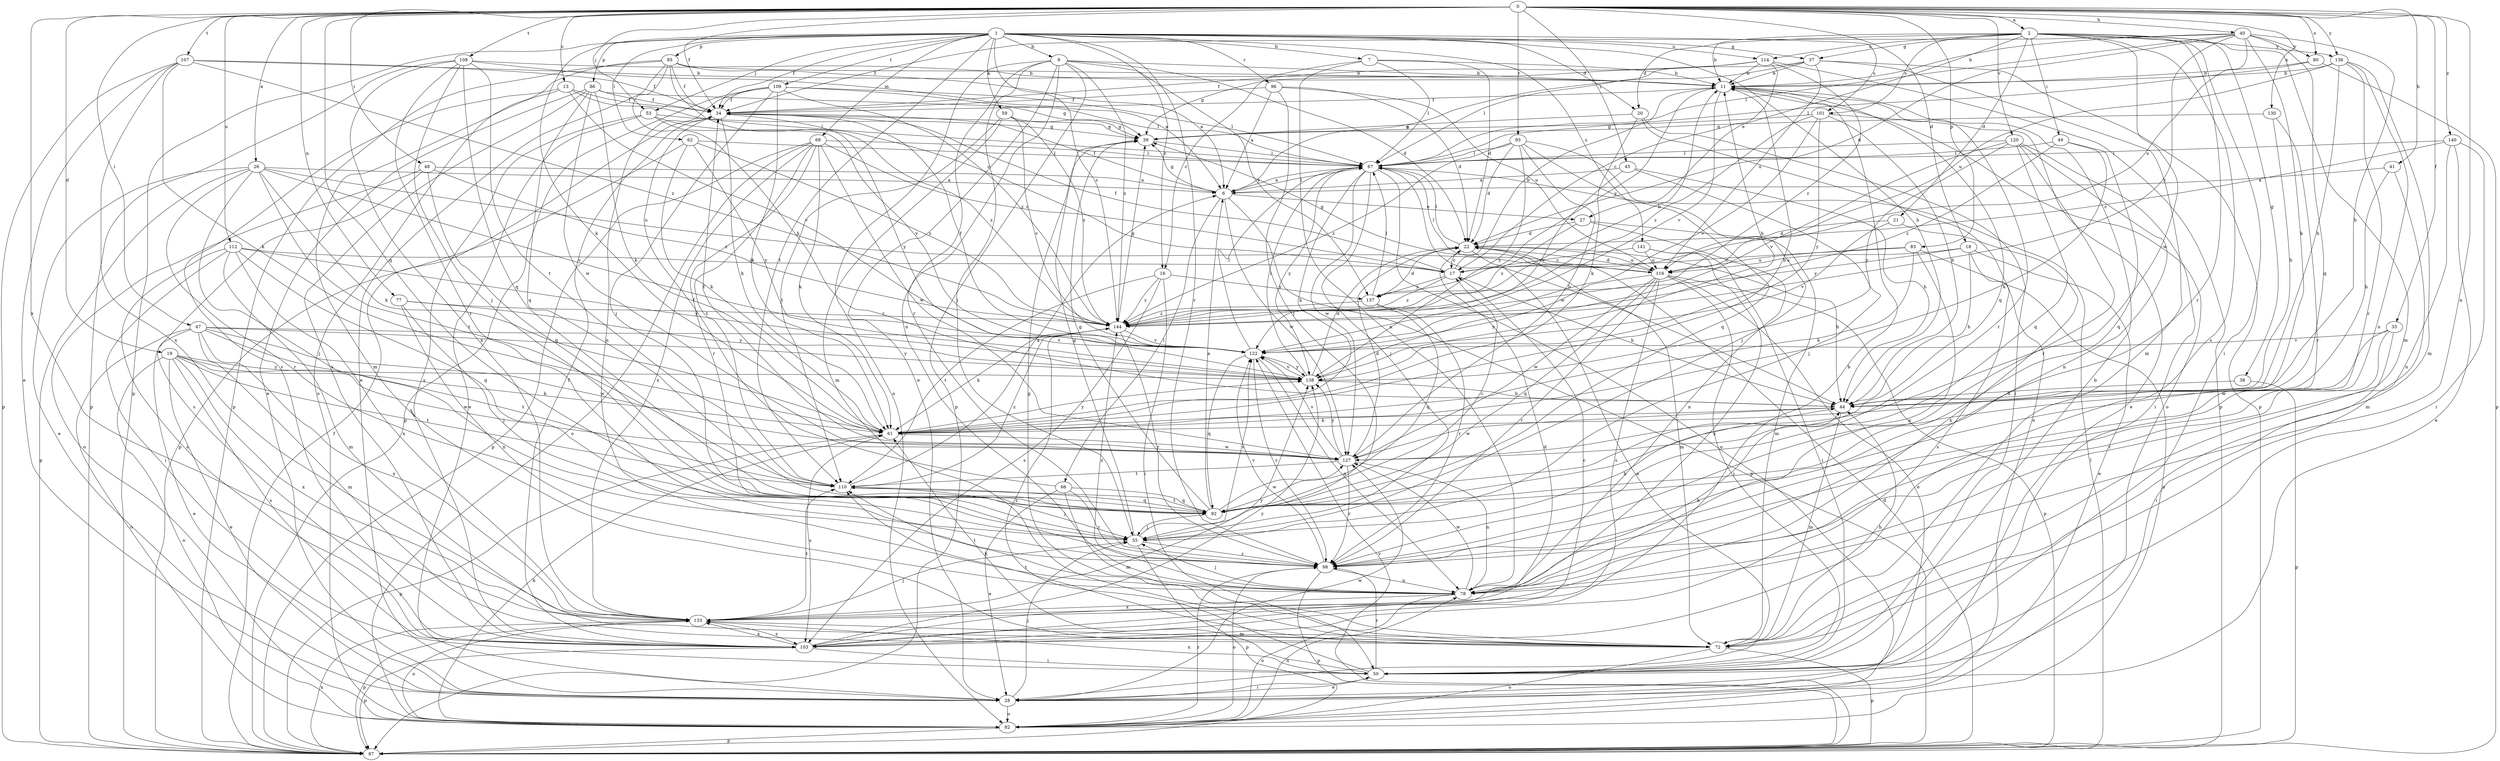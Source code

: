 strict digraph  {
0;
1;
2;
6;
7;
9;
11;
13;
16;
17;
18;
19;
20;
21;
22;
26;
27;
28;
33;
34;
37;
38;
39;
40;
41;
44;
45;
47;
48;
49;
50;
53;
55;
59;
61;
62;
66;
67;
69;
72;
77;
78;
80;
82;
83;
85;
86;
87;
92;
93;
96;
98;
101;
103;
107;
108;
109;
110;
112;
114;
116;
120;
122;
127;
130;
133;
136;
137;
138;
140;
141;
144;
0 -> 2  [label=a];
0 -> 13  [label=c];
0 -> 18  [label=d];
0 -> 19  [label=d];
0 -> 26  [label=e];
0 -> 33  [label=f];
0 -> 34  [label=f];
0 -> 40  [label=h];
0 -> 41  [label=h];
0 -> 45  [label=i];
0 -> 47  [label=i];
0 -> 48  [label=i];
0 -> 53  [label=j];
0 -> 77  [label=n];
0 -> 78  [label=n];
0 -> 80  [label=o];
0 -> 83  [label=p];
0 -> 92  [label=q];
0 -> 93  [label=r];
0 -> 107  [label=t];
0 -> 108  [label=t];
0 -> 112  [label=u];
0 -> 120  [label=v];
0 -> 130  [label=x];
0 -> 133  [label=x];
0 -> 136  [label=y];
0 -> 140  [label=z];
1 -> 7  [label=b];
1 -> 9  [label=b];
1 -> 16  [label=c];
1 -> 20  [label=d];
1 -> 34  [label=f];
1 -> 37  [label=g];
1 -> 44  [label=h];
1 -> 53  [label=j];
1 -> 59  [label=k];
1 -> 61  [label=k];
1 -> 62  [label=l];
1 -> 69  [label=m];
1 -> 85  [label=p];
1 -> 86  [label=p];
1 -> 87  [label=p];
1 -> 96  [label=r];
1 -> 98  [label=r];
1 -> 101  [label=s];
1 -> 109  [label=t];
1 -> 110  [label=t];
1 -> 114  [label=u];
1 -> 141  [label=z];
1 -> 144  [label=z];
2 -> 11  [label=b];
2 -> 20  [label=d];
2 -> 21  [label=d];
2 -> 27  [label=e];
2 -> 37  [label=g];
2 -> 38  [label=g];
2 -> 49  [label=i];
2 -> 50  [label=i];
2 -> 72  [label=m];
2 -> 98  [label=r];
2 -> 101  [label=s];
2 -> 103  [label=s];
2 -> 114  [label=u];
2 -> 127  [label=w];
2 -> 136  [label=y];
6 -> 27  [label=e];
6 -> 34  [label=f];
6 -> 39  [label=g];
6 -> 66  [label=l];
6 -> 67  [label=l];
6 -> 87  [label=p];
6 -> 127  [label=w];
7 -> 11  [label=b];
7 -> 16  [label=c];
7 -> 22  [label=d];
7 -> 67  [label=l];
7 -> 78  [label=n];
9 -> 11  [label=b];
9 -> 22  [label=d];
9 -> 28  [label=e];
9 -> 55  [label=j];
9 -> 78  [label=n];
9 -> 82  [label=o];
9 -> 87  [label=p];
9 -> 98  [label=r];
9 -> 137  [label=y];
9 -> 144  [label=z];
11 -> 34  [label=f];
11 -> 82  [label=o];
11 -> 92  [label=q];
11 -> 98  [label=r];
11 -> 122  [label=v];
11 -> 137  [label=y];
13 -> 34  [label=f];
13 -> 67  [label=l];
13 -> 72  [label=m];
13 -> 103  [label=s];
13 -> 122  [label=v];
16 -> 50  [label=i];
16 -> 103  [label=s];
16 -> 110  [label=t];
16 -> 137  [label=y];
16 -> 144  [label=z];
17 -> 11  [label=b];
17 -> 34  [label=f];
17 -> 44  [label=h];
17 -> 137  [label=y];
17 -> 144  [label=z];
18 -> 28  [label=e];
18 -> 44  [label=h];
18 -> 103  [label=s];
18 -> 116  [label=u];
18 -> 137  [label=y];
19 -> 28  [label=e];
19 -> 61  [label=k];
19 -> 82  [label=o];
19 -> 103  [label=s];
19 -> 110  [label=t];
19 -> 127  [label=w];
19 -> 133  [label=x];
19 -> 138  [label=y];
20 -> 39  [label=g];
20 -> 50  [label=i];
20 -> 61  [label=k];
20 -> 82  [label=o];
21 -> 22  [label=d];
21 -> 122  [label=v];
21 -> 133  [label=x];
22 -> 17  [label=c];
22 -> 28  [label=e];
22 -> 44  [label=h];
22 -> 67  [label=l];
22 -> 72  [label=m];
22 -> 116  [label=u];
26 -> 6  [label=a];
26 -> 28  [label=e];
26 -> 55  [label=j];
26 -> 61  [label=k];
26 -> 87  [label=p];
26 -> 98  [label=r];
26 -> 110  [label=t];
26 -> 116  [label=u];
26 -> 122  [label=v];
27 -> 22  [label=d];
27 -> 72  [label=m];
27 -> 78  [label=n];
27 -> 144  [label=z];
28 -> 50  [label=i];
28 -> 55  [label=j];
28 -> 82  [label=o];
28 -> 127  [label=w];
33 -> 50  [label=i];
33 -> 98  [label=r];
33 -> 122  [label=v];
33 -> 127  [label=w];
34 -> 39  [label=g];
34 -> 61  [label=k];
34 -> 138  [label=y];
37 -> 6  [label=a];
37 -> 11  [label=b];
37 -> 67  [label=l];
37 -> 72  [label=m];
37 -> 87  [label=p];
37 -> 116  [label=u];
38 -> 44  [label=h];
38 -> 87  [label=p];
39 -> 67  [label=l];
40 -> 11  [label=b];
40 -> 22  [label=d];
40 -> 34  [label=f];
40 -> 44  [label=h];
40 -> 61  [label=k];
40 -> 67  [label=l];
40 -> 92  [label=q];
40 -> 116  [label=u];
40 -> 144  [label=z];
40 -> 80  [label=y];
41 -> 6  [label=a];
41 -> 44  [label=h];
41 -> 72  [label=m];
44 -> 61  [label=k];
44 -> 72  [label=m];
44 -> 127  [label=w];
45 -> 6  [label=a];
45 -> 44  [label=h];
45 -> 55  [label=j];
45 -> 122  [label=v];
47 -> 28  [label=e];
47 -> 72  [label=m];
47 -> 82  [label=o];
47 -> 110  [label=t];
47 -> 122  [label=v];
47 -> 127  [label=w];
47 -> 133  [label=x];
47 -> 138  [label=y];
48 -> 6  [label=a];
48 -> 82  [label=o];
48 -> 92  [label=q];
48 -> 103  [label=s];
48 -> 144  [label=z];
49 -> 61  [label=k];
49 -> 67  [label=l];
49 -> 92  [label=q];
49 -> 144  [label=z];
50 -> 11  [label=b];
50 -> 28  [label=e];
50 -> 61  [label=k];
50 -> 98  [label=r];
50 -> 133  [label=x];
50 -> 144  [label=z];
53 -> 28  [label=e];
53 -> 39  [label=g];
53 -> 103  [label=s];
53 -> 122  [label=v];
53 -> 144  [label=z];
55 -> 39  [label=g];
55 -> 44  [label=h];
55 -> 87  [label=p];
55 -> 98  [label=r];
55 -> 122  [label=v];
59 -> 39  [label=g];
59 -> 72  [label=m];
59 -> 110  [label=t];
59 -> 122  [label=v];
59 -> 144  [label=z];
61 -> 11  [label=b];
61 -> 87  [label=p];
61 -> 103  [label=s];
61 -> 127  [label=w];
61 -> 138  [label=y];
62 -> 61  [label=k];
62 -> 67  [label=l];
62 -> 87  [label=p];
62 -> 138  [label=y];
62 -> 144  [label=z];
66 -> 28  [label=e];
66 -> 34  [label=f];
66 -> 72  [label=m];
66 -> 92  [label=q];
66 -> 98  [label=r];
67 -> 6  [label=a];
67 -> 44  [label=h];
67 -> 55  [label=j];
67 -> 61  [label=k];
67 -> 82  [label=o];
67 -> 127  [label=w];
67 -> 138  [label=y];
69 -> 17  [label=c];
69 -> 61  [label=k];
69 -> 67  [label=l];
69 -> 82  [label=o];
69 -> 87  [label=p];
69 -> 98  [label=r];
69 -> 110  [label=t];
69 -> 127  [label=w];
69 -> 133  [label=x];
72 -> 39  [label=g];
72 -> 44  [label=h];
72 -> 82  [label=o];
72 -> 87  [label=p];
72 -> 110  [label=t];
77 -> 55  [label=j];
77 -> 78  [label=n];
77 -> 138  [label=y];
77 -> 144  [label=z];
78 -> 44  [label=h];
78 -> 55  [label=j];
78 -> 82  [label=o];
78 -> 110  [label=t];
78 -> 127  [label=w];
78 -> 133  [label=x];
78 -> 144  [label=z];
80 -> 11  [label=b];
80 -> 67  [label=l];
80 -> 87  [label=p];
82 -> 61  [label=k];
82 -> 78  [label=n];
82 -> 87  [label=p];
82 -> 98  [label=r];
83 -> 17  [label=c];
83 -> 61  [label=k];
83 -> 78  [label=n];
83 -> 82  [label=o];
83 -> 116  [label=u];
85 -> 6  [label=a];
85 -> 11  [label=b];
85 -> 17  [label=c];
85 -> 28  [label=e];
85 -> 34  [label=f];
85 -> 44  [label=h];
85 -> 82  [label=o];
85 -> 87  [label=p];
86 -> 28  [label=e];
86 -> 34  [label=f];
86 -> 61  [label=k];
86 -> 67  [label=l];
86 -> 92  [label=q];
86 -> 103  [label=s];
86 -> 127  [label=w];
87 -> 22  [label=d];
87 -> 34  [label=f];
87 -> 67  [label=l];
87 -> 122  [label=v];
87 -> 133  [label=x];
92 -> 6  [label=a];
92 -> 17  [label=c];
92 -> 39  [label=g];
92 -> 55  [label=j];
92 -> 110  [label=t];
92 -> 127  [label=w];
93 -> 22  [label=d];
93 -> 55  [label=j];
93 -> 67  [label=l];
93 -> 92  [label=q];
93 -> 127  [label=w];
93 -> 138  [label=y];
93 -> 144  [label=z];
96 -> 6  [label=a];
96 -> 22  [label=d];
96 -> 34  [label=f];
96 -> 55  [label=j];
96 -> 116  [label=u];
98 -> 78  [label=n];
98 -> 82  [label=o];
98 -> 87  [label=p];
98 -> 122  [label=v];
101 -> 28  [label=e];
101 -> 39  [label=g];
101 -> 44  [label=h];
101 -> 122  [label=v];
101 -> 138  [label=y];
101 -> 144  [label=z];
103 -> 11  [label=b];
103 -> 17  [label=c];
103 -> 22  [label=d];
103 -> 34  [label=f];
103 -> 50  [label=i];
103 -> 87  [label=p];
103 -> 133  [label=x];
103 -> 138  [label=y];
107 -> 11  [label=b];
107 -> 28  [label=e];
107 -> 34  [label=f];
107 -> 61  [label=k];
107 -> 87  [label=p];
107 -> 133  [label=x];
107 -> 144  [label=z];
108 -> 6  [label=a];
108 -> 11  [label=b];
108 -> 55  [label=j];
108 -> 87  [label=p];
108 -> 92  [label=q];
108 -> 98  [label=r];
108 -> 110  [label=t];
108 -> 133  [label=x];
109 -> 34  [label=f];
109 -> 39  [label=g];
109 -> 55  [label=j];
109 -> 61  [label=k];
109 -> 67  [label=l];
109 -> 78  [label=n];
109 -> 87  [label=p];
109 -> 144  [label=z];
110 -> 6  [label=a];
110 -> 55  [label=j];
110 -> 92  [label=q];
110 -> 144  [label=z];
112 -> 17  [label=c];
112 -> 50  [label=i];
112 -> 72  [label=m];
112 -> 92  [label=q];
112 -> 103  [label=s];
112 -> 133  [label=x];
112 -> 138  [label=y];
114 -> 11  [label=b];
114 -> 17  [label=c];
114 -> 34  [label=f];
114 -> 39  [label=g];
114 -> 87  [label=p];
114 -> 144  [label=z];
116 -> 22  [label=d];
116 -> 28  [label=e];
116 -> 39  [label=g];
116 -> 50  [label=i];
116 -> 67  [label=l];
116 -> 87  [label=p];
116 -> 92  [label=q];
116 -> 98  [label=r];
116 -> 103  [label=s];
116 -> 127  [label=w];
116 -> 138  [label=y];
120 -> 50  [label=i];
120 -> 67  [label=l];
120 -> 78  [label=n];
120 -> 92  [label=q];
120 -> 98  [label=r];
120 -> 122  [label=v];
120 -> 138  [label=y];
122 -> 34  [label=f];
122 -> 67  [label=l];
122 -> 78  [label=n];
122 -> 92  [label=q];
122 -> 98  [label=r];
122 -> 138  [label=y];
127 -> 22  [label=d];
127 -> 34  [label=f];
127 -> 78  [label=n];
127 -> 98  [label=r];
127 -> 110  [label=t];
127 -> 122  [label=v];
127 -> 138  [label=y];
130 -> 39  [label=g];
130 -> 44  [label=h];
130 -> 98  [label=r];
133 -> 55  [label=j];
133 -> 72  [label=m];
133 -> 82  [label=o];
133 -> 87  [label=p];
133 -> 103  [label=s];
133 -> 110  [label=t];
133 -> 138  [label=y];
136 -> 11  [label=b];
136 -> 44  [label=h];
136 -> 72  [label=m];
136 -> 78  [label=n];
136 -> 98  [label=r];
136 -> 116  [label=u];
137 -> 22  [label=d];
137 -> 67  [label=l];
137 -> 92  [label=q];
137 -> 98  [label=r];
137 -> 144  [label=z];
138 -> 11  [label=b];
138 -> 22  [label=d];
138 -> 44  [label=h];
138 -> 67  [label=l];
138 -> 122  [label=v];
140 -> 17  [label=c];
140 -> 28  [label=e];
140 -> 50  [label=i];
140 -> 67  [label=l];
140 -> 78  [label=n];
141 -> 17  [label=c];
141 -> 50  [label=i];
141 -> 116  [label=u];
141 -> 133  [label=x];
144 -> 11  [label=b];
144 -> 39  [label=g];
144 -> 61  [label=k];
144 -> 98  [label=r];
144 -> 122  [label=v];
}
